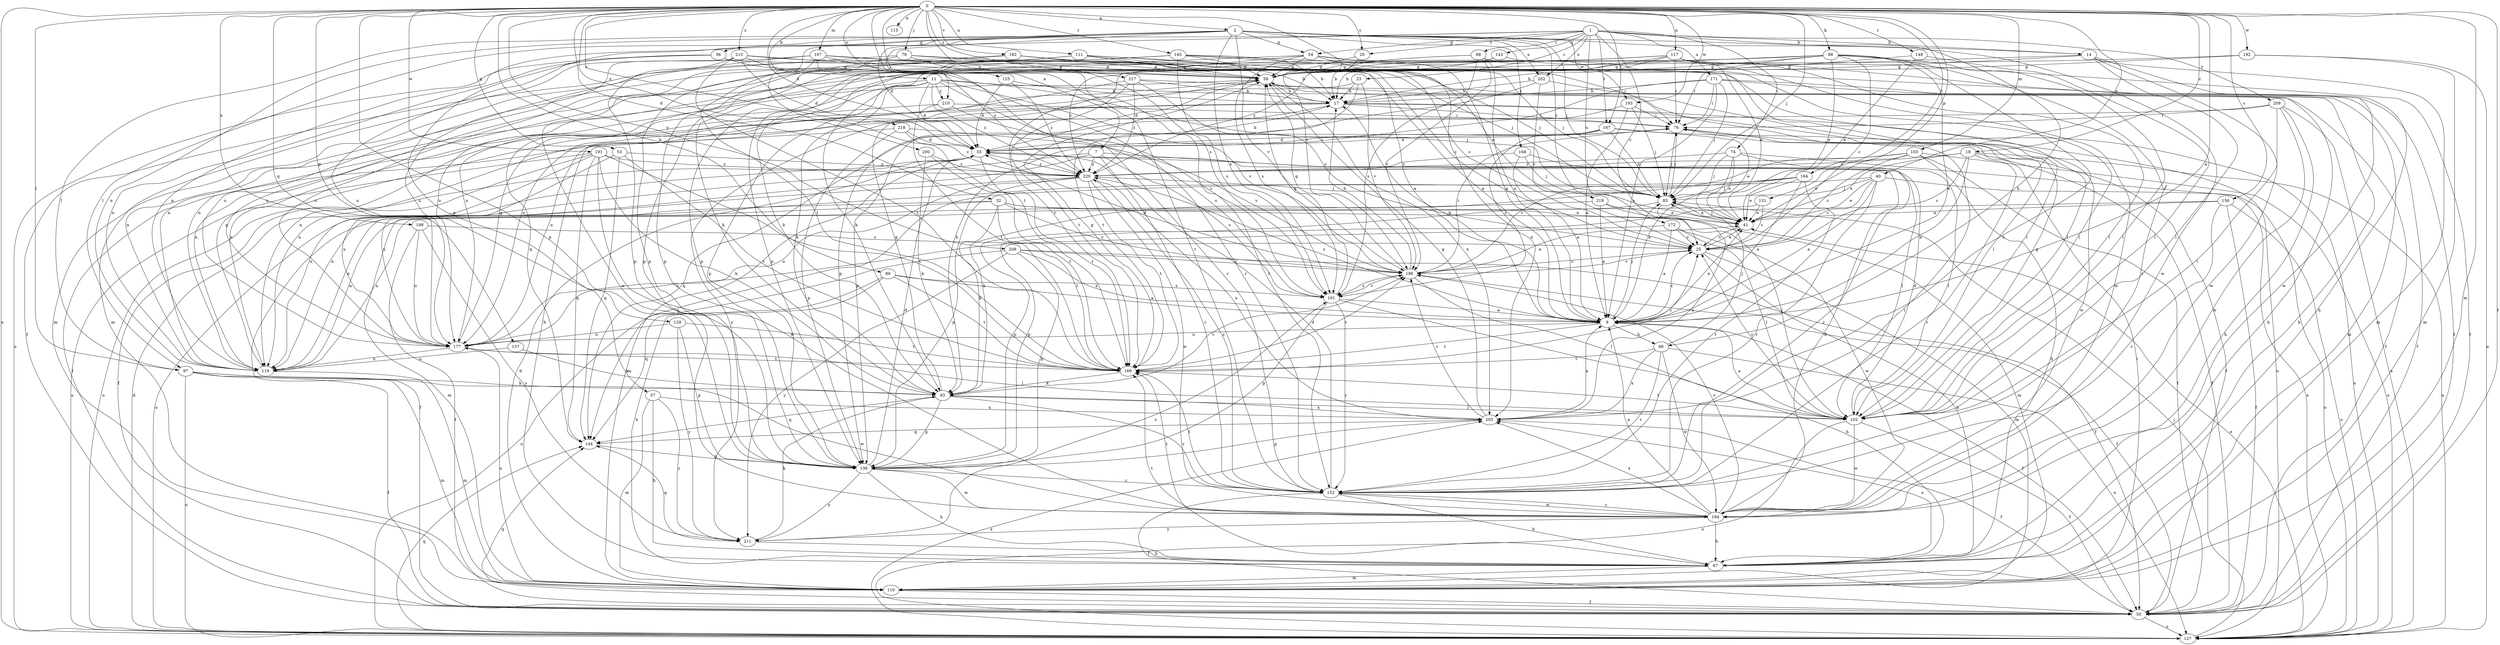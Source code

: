 strict digraph  {
0;
1;
2;
7;
8;
11;
14;
17;
18;
20;
23;
25;
32;
33;
40;
41;
50;
53;
54;
56;
57;
59;
66;
67;
68;
74;
76;
79;
85;
88;
89;
93;
97;
102;
103;
107;
110;
111;
115;
117;
119;
125;
127;
128;
131;
136;
137;
143;
144;
145;
148;
152;
156;
161;
164;
167;
168;
169;
171;
172;
177;
182;
186;
191;
192;
193;
194;
198;
200;
202;
203;
208;
209;
210;
211;
215;
217;
218;
219;
220;
0 -> 2  [label=a];
0 -> 7  [label=a];
0 -> 8  [label=a];
0 -> 11  [label=b];
0 -> 18  [label=c];
0 -> 20  [label=c];
0 -> 32  [label=d];
0 -> 33  [label=d];
0 -> 40  [label=e];
0 -> 50  [label=f];
0 -> 53  [label=g];
0 -> 79  [label=j];
0 -> 85  [label=j];
0 -> 88  [label=k];
0 -> 89  [label=k];
0 -> 97  [label=l];
0 -> 103  [label=m];
0 -> 107  [label=m];
0 -> 110  [label=m];
0 -> 111  [label=n];
0 -> 115  [label=n];
0 -> 117  [label=n];
0 -> 125  [label=o];
0 -> 127  [label=o];
0 -> 128  [label=p];
0 -> 131  [label=p];
0 -> 136  [label=p];
0 -> 137  [label=q];
0 -> 145  [label=r];
0 -> 148  [label=r];
0 -> 152  [label=r];
0 -> 156  [label=s];
0 -> 161  [label=s];
0 -> 164  [label=t];
0 -> 167  [label=t];
0 -> 182  [label=v];
0 -> 186  [label=v];
0 -> 191  [label=w];
0 -> 192  [label=w];
0 -> 193  [label=w];
0 -> 198  [label=x];
0 -> 200  [label=x];
0 -> 208  [label=y];
0 -> 215  [label=z];
0 -> 217  [label=z];
0 -> 218  [label=z];
1 -> 14  [label=b];
1 -> 20  [label=c];
1 -> 23  [label=c];
1 -> 25  [label=c];
1 -> 54  [label=g];
1 -> 66  [label=h];
1 -> 68  [label=i];
1 -> 74  [label=i];
1 -> 97  [label=l];
1 -> 119  [label=n];
1 -> 143  [label=q];
1 -> 167  [label=t];
1 -> 171  [label=u];
1 -> 172  [label=u];
1 -> 202  [label=x];
1 -> 209  [label=y];
2 -> 14  [label=b];
2 -> 33  [label=d];
2 -> 54  [label=g];
2 -> 56  [label=g];
2 -> 57  [label=g];
2 -> 85  [label=j];
2 -> 97  [label=l];
2 -> 119  [label=n];
2 -> 161  [label=s];
2 -> 168  [label=t];
2 -> 169  [label=t];
2 -> 186  [label=v];
2 -> 193  [label=w];
2 -> 194  [label=w];
2 -> 202  [label=x];
2 -> 210  [label=y];
2 -> 219  [label=z];
7 -> 102  [label=l];
7 -> 119  [label=n];
7 -> 152  [label=r];
7 -> 161  [label=s];
7 -> 177  [label=u];
7 -> 220  [label=z];
8 -> 17  [label=b];
8 -> 25  [label=c];
8 -> 41  [label=e];
8 -> 50  [label=f];
8 -> 66  [label=h];
8 -> 85  [label=j];
8 -> 169  [label=t];
8 -> 177  [label=u];
8 -> 220  [label=z];
11 -> 33  [label=d];
11 -> 67  [label=h];
11 -> 85  [label=j];
11 -> 93  [label=k];
11 -> 102  [label=l];
11 -> 119  [label=n];
11 -> 136  [label=p];
11 -> 161  [label=s];
11 -> 186  [label=v];
11 -> 210  [label=y];
11 -> 220  [label=z];
14 -> 59  [label=g];
14 -> 67  [label=h];
14 -> 93  [label=k];
14 -> 102  [label=l];
14 -> 110  [label=m];
14 -> 194  [label=w];
17 -> 76  [label=i];
17 -> 119  [label=n];
17 -> 127  [label=o];
17 -> 136  [label=p];
17 -> 177  [label=u];
17 -> 194  [label=w];
18 -> 8  [label=a];
18 -> 25  [label=c];
18 -> 41  [label=e];
18 -> 50  [label=f];
18 -> 127  [label=o];
18 -> 152  [label=r];
18 -> 220  [label=z];
20 -> 17  [label=b];
20 -> 59  [label=g];
23 -> 17  [label=b];
23 -> 119  [label=n];
23 -> 169  [label=t];
23 -> 186  [label=v];
25 -> 41  [label=e];
25 -> 67  [label=h];
25 -> 110  [label=m];
25 -> 186  [label=v];
32 -> 41  [label=e];
32 -> 50  [label=f];
32 -> 93  [label=k];
32 -> 102  [label=l];
32 -> 110  [label=m];
32 -> 169  [label=t];
32 -> 186  [label=v];
33 -> 17  [label=b];
33 -> 76  [label=i];
33 -> 110  [label=m];
33 -> 127  [label=o];
33 -> 169  [label=t];
33 -> 220  [label=z];
40 -> 8  [label=a];
40 -> 25  [label=c];
40 -> 41  [label=e];
40 -> 85  [label=j];
40 -> 127  [label=o];
40 -> 144  [label=q];
40 -> 152  [label=r];
41 -> 25  [label=c];
41 -> 85  [label=j];
50 -> 127  [label=o];
50 -> 144  [label=q];
53 -> 144  [label=q];
53 -> 169  [label=t];
53 -> 177  [label=u];
53 -> 220  [label=z];
54 -> 8  [label=a];
54 -> 50  [label=f];
54 -> 59  [label=g];
54 -> 136  [label=p];
54 -> 161  [label=s];
54 -> 203  [label=x];
54 -> 220  [label=z];
56 -> 8  [label=a];
56 -> 59  [label=g];
56 -> 102  [label=l];
56 -> 119  [label=n];
56 -> 127  [label=o];
56 -> 177  [label=u];
57 -> 67  [label=h];
57 -> 110  [label=m];
57 -> 203  [label=x];
57 -> 211  [label=y];
59 -> 17  [label=b];
59 -> 33  [label=d];
59 -> 67  [label=h];
59 -> 203  [label=x];
66 -> 85  [label=j];
66 -> 127  [label=o];
66 -> 152  [label=r];
66 -> 169  [label=t];
66 -> 194  [label=w];
66 -> 203  [label=x];
67 -> 110  [label=m];
67 -> 169  [label=t];
67 -> 203  [label=x];
68 -> 8  [label=a];
68 -> 59  [label=g];
68 -> 102  [label=l];
68 -> 161  [label=s];
68 -> 186  [label=v];
68 -> 220  [label=z];
74 -> 8  [label=a];
74 -> 41  [label=e];
74 -> 85  [label=j];
74 -> 127  [label=o];
74 -> 152  [label=r];
74 -> 220  [label=z];
76 -> 33  [label=d];
76 -> 50  [label=f];
76 -> 85  [label=j];
79 -> 59  [label=g];
79 -> 85  [label=j];
79 -> 110  [label=m];
79 -> 136  [label=p];
79 -> 152  [label=r];
85 -> 41  [label=e];
85 -> 76  [label=i];
85 -> 136  [label=p];
85 -> 203  [label=x];
88 -> 8  [label=a];
88 -> 25  [label=c];
88 -> 41  [label=e];
88 -> 59  [label=g];
88 -> 76  [label=i];
88 -> 102  [label=l];
88 -> 144  [label=q];
88 -> 152  [label=r];
88 -> 169  [label=t];
88 -> 177  [label=u];
88 -> 203  [label=x];
89 -> 8  [label=a];
89 -> 67  [label=h];
89 -> 144  [label=q];
89 -> 161  [label=s];
89 -> 169  [label=t];
93 -> 59  [label=g];
93 -> 102  [label=l];
93 -> 136  [label=p];
93 -> 144  [label=q];
93 -> 152  [label=r];
93 -> 186  [label=v];
93 -> 203  [label=x];
97 -> 50  [label=f];
97 -> 93  [label=k];
97 -> 110  [label=m];
97 -> 127  [label=o];
97 -> 194  [label=w];
102 -> 8  [label=a];
102 -> 25  [label=c];
102 -> 33  [label=d];
102 -> 50  [label=f];
102 -> 59  [label=g];
102 -> 127  [label=o];
102 -> 169  [label=t];
102 -> 194  [label=w];
103 -> 25  [label=c];
103 -> 41  [label=e];
103 -> 50  [label=f];
103 -> 67  [label=h];
103 -> 127  [label=o];
103 -> 186  [label=v];
103 -> 220  [label=z];
107 -> 25  [label=c];
107 -> 59  [label=g];
107 -> 110  [label=m];
107 -> 152  [label=r];
107 -> 169  [label=t];
107 -> 177  [label=u];
107 -> 220  [label=z];
110 -> 33  [label=d];
110 -> 50  [label=f];
110 -> 76  [label=i];
110 -> 177  [label=u];
111 -> 8  [label=a];
111 -> 25  [label=c];
111 -> 41  [label=e];
111 -> 59  [label=g];
111 -> 119  [label=n];
111 -> 136  [label=p];
111 -> 177  [label=u];
117 -> 17  [label=b];
117 -> 41  [label=e];
117 -> 50  [label=f];
117 -> 59  [label=g];
117 -> 76  [label=i];
117 -> 93  [label=k];
117 -> 102  [label=l];
117 -> 136  [label=p];
117 -> 177  [label=u];
117 -> 194  [label=w];
119 -> 59  [label=g];
119 -> 110  [label=m];
125 -> 17  [label=b];
125 -> 33  [label=d];
125 -> 220  [label=z];
127 -> 33  [label=d];
127 -> 41  [label=e];
127 -> 85  [label=j];
127 -> 144  [label=q];
127 -> 203  [label=x];
128 -> 136  [label=p];
128 -> 169  [label=t];
128 -> 177  [label=u];
128 -> 211  [label=y];
131 -> 25  [label=c];
131 -> 41  [label=e];
131 -> 119  [label=n];
136 -> 33  [label=d];
136 -> 67  [label=h];
136 -> 152  [label=r];
136 -> 194  [label=w];
136 -> 211  [label=y];
137 -> 93  [label=k];
137 -> 119  [label=n];
143 -> 17  [label=b];
143 -> 59  [label=g];
143 -> 194  [label=w];
144 -> 136  [label=p];
145 -> 17  [label=b];
145 -> 59  [label=g];
145 -> 76  [label=i];
145 -> 85  [label=j];
145 -> 93  [label=k];
145 -> 136  [label=p];
145 -> 161  [label=s];
145 -> 194  [label=w];
148 -> 41  [label=e];
148 -> 59  [label=g];
148 -> 102  [label=l];
152 -> 33  [label=d];
152 -> 50  [label=f];
152 -> 67  [label=h];
152 -> 76  [label=i];
152 -> 169  [label=t];
152 -> 194  [label=w];
152 -> 220  [label=z];
156 -> 41  [label=e];
156 -> 50  [label=f];
156 -> 127  [label=o];
156 -> 136  [label=p];
156 -> 152  [label=r];
161 -> 8  [label=a];
161 -> 59  [label=g];
161 -> 67  [label=h];
161 -> 136  [label=p];
161 -> 152  [label=r];
161 -> 186  [label=v];
164 -> 8  [label=a];
164 -> 41  [label=e];
164 -> 85  [label=j];
164 -> 93  [label=k];
164 -> 119  [label=n];
164 -> 152  [label=r];
167 -> 33  [label=d];
167 -> 41  [label=e];
167 -> 85  [label=j];
167 -> 127  [label=o];
167 -> 144  [label=q];
167 -> 161  [label=s];
168 -> 8  [label=a];
168 -> 85  [label=j];
168 -> 102  [label=l];
168 -> 220  [label=z];
169 -> 25  [label=c];
169 -> 59  [label=g];
169 -> 93  [label=k];
169 -> 186  [label=v];
171 -> 8  [label=a];
171 -> 17  [label=b];
171 -> 50  [label=f];
171 -> 76  [label=i];
171 -> 85  [label=j];
171 -> 93  [label=k];
171 -> 110  [label=m];
172 -> 8  [label=a];
172 -> 25  [label=c];
172 -> 102  [label=l];
172 -> 177  [label=u];
172 -> 194  [label=w];
177 -> 59  [label=g];
177 -> 102  [label=l];
177 -> 119  [label=n];
177 -> 169  [label=t];
182 -> 17  [label=b];
182 -> 50  [label=f];
182 -> 59  [label=g];
182 -> 85  [label=j];
182 -> 177  [label=u];
186 -> 17  [label=b];
186 -> 25  [label=c];
186 -> 33  [label=d];
186 -> 41  [label=e];
186 -> 50  [label=f];
186 -> 59  [label=g];
186 -> 76  [label=i];
186 -> 102  [label=l];
186 -> 161  [label=s];
191 -> 50  [label=f];
191 -> 93  [label=k];
191 -> 119  [label=n];
191 -> 127  [label=o];
191 -> 144  [label=q];
191 -> 169  [label=t];
191 -> 194  [label=w];
191 -> 220  [label=z];
192 -> 59  [label=g];
192 -> 110  [label=m];
192 -> 119  [label=n];
192 -> 127  [label=o];
193 -> 8  [label=a];
193 -> 76  [label=i];
193 -> 85  [label=j];
193 -> 211  [label=y];
194 -> 8  [label=a];
194 -> 33  [label=d];
194 -> 67  [label=h];
194 -> 152  [label=r];
194 -> 169  [label=t];
194 -> 186  [label=v];
194 -> 203  [label=x];
194 -> 211  [label=y];
198 -> 25  [label=c];
198 -> 50  [label=f];
198 -> 177  [label=u];
198 -> 211  [label=y];
200 -> 93  [label=k];
200 -> 169  [label=t];
200 -> 220  [label=z];
202 -> 17  [label=b];
202 -> 25  [label=c];
202 -> 67  [label=h];
202 -> 136  [label=p];
203 -> 8  [label=a];
203 -> 50  [label=f];
203 -> 59  [label=g];
203 -> 136  [label=p];
203 -> 144  [label=q];
203 -> 186  [label=v];
208 -> 8  [label=a];
208 -> 50  [label=f];
208 -> 127  [label=o];
208 -> 136  [label=p];
208 -> 186  [label=v];
208 -> 211  [label=y];
209 -> 67  [label=h];
209 -> 76  [label=i];
209 -> 102  [label=l];
209 -> 119  [label=n];
209 -> 127  [label=o];
209 -> 194  [label=w];
210 -> 76  [label=i];
210 -> 119  [label=n];
210 -> 161  [label=s];
210 -> 169  [label=t];
211 -> 67  [label=h];
211 -> 93  [label=k];
211 -> 144  [label=q];
211 -> 161  [label=s];
215 -> 33  [label=d];
215 -> 59  [label=g];
215 -> 102  [label=l];
215 -> 136  [label=p];
215 -> 152  [label=r];
215 -> 169  [label=t];
215 -> 177  [label=u];
217 -> 17  [label=b];
217 -> 25  [label=c];
217 -> 50  [label=f];
217 -> 169  [label=t];
217 -> 177  [label=u];
217 -> 220  [label=z];
218 -> 33  [label=d];
218 -> 50  [label=f];
218 -> 136  [label=p];
218 -> 186  [label=v];
218 -> 220  [label=z];
219 -> 8  [label=a];
219 -> 41  [label=e];
219 -> 110  [label=m];
219 -> 119  [label=n];
220 -> 85  [label=j];
220 -> 127  [label=o];
220 -> 136  [label=p];
220 -> 169  [label=t];
220 -> 177  [label=u];
220 -> 194  [label=w];
220 -> 203  [label=x];
}
